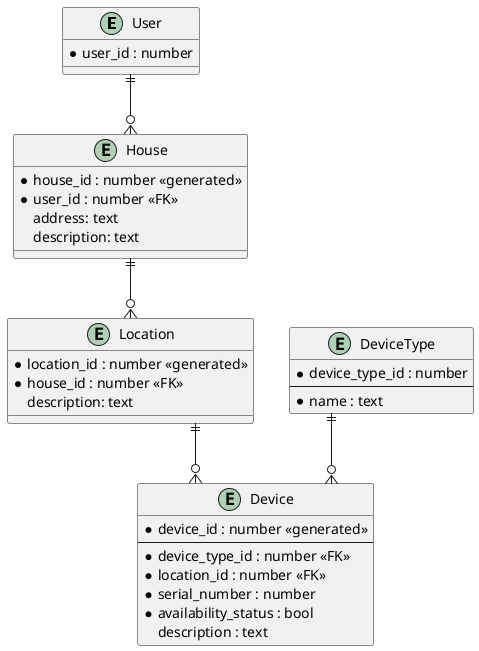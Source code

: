 @startuml
skinparam linetype ortho

entity "User" as user {
    *user_id : number 
}

entity "Device" as device {
    *device_id : number <<generated>>
    --
    *device_type_id : number <<FK>>
    *location_id : number <<FK>>
    *serial_number : number
    *availability_status : bool
    description : text
}

entity "DeviceType" as device_type {
    *device_type_id : number
    --
    *name : text
}

entity "Location" as location {
    *location_id : number <<generated>>
    *house_id : number <<FK>>
    description: text
}

entity "House" as house {
    *house_id : number <<generated>>
    *user_id : number <<FK>>
    address: text
    description: text
}

device_type ||--o{ device
user ||--o{ house
house ||--o{ location
location ||--o{ device

@enduml
